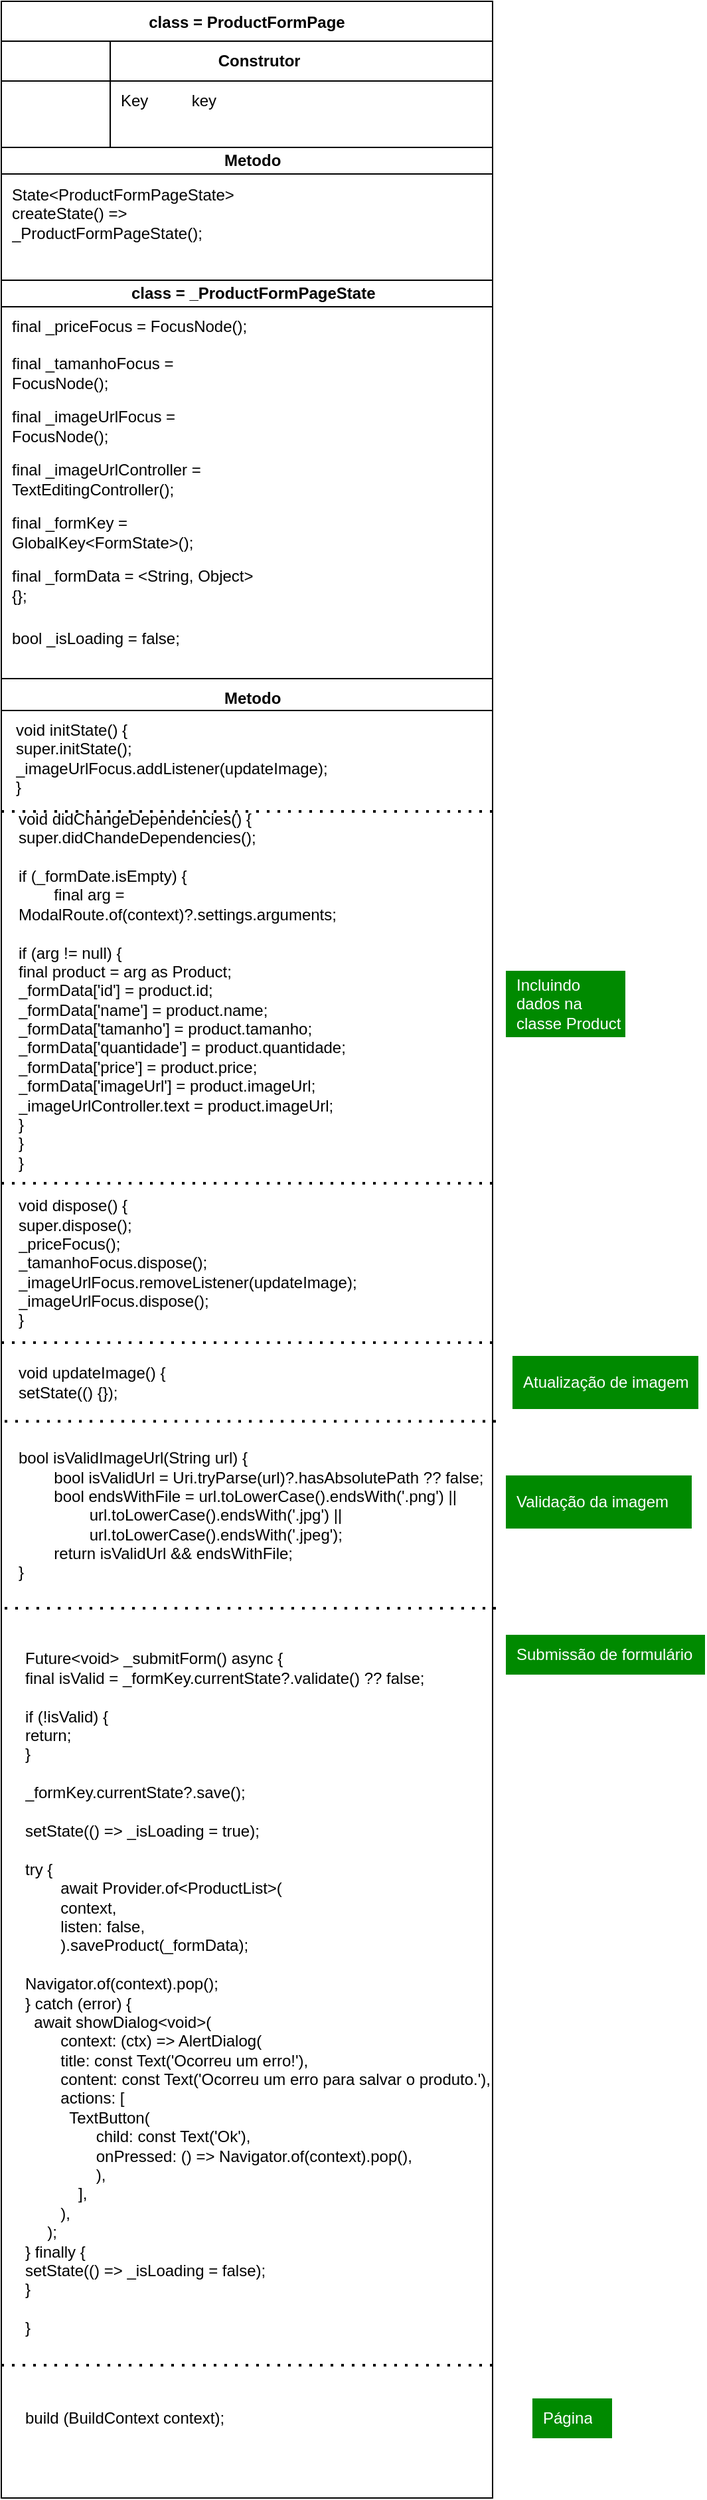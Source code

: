 <mxfile>
    <diagram id="OjUisruULqEreYU6n0Wc" name="Página-1">
        <mxGraphModel dx="1808" dy="437" grid="1" gridSize="10" guides="1" tooltips="1" connect="1" arrows="1" fold="1" page="1" pageScale="1" pageWidth="827" pageHeight="1169" math="0" shadow="0">
            <root>
                <mxCell id="0"/>
                <mxCell id="1" parent="0"/>
                <mxCell id="2" value="State&amp;lt;ProductFormPageState&amp;gt; createState() =&amp;gt; _ProductFormPageState();" style="shape=partialRectangle;html=1;whiteSpace=wrap;connectable=0;fillColor=none;top=0;left=0;bottom=0;right=0;align=left;spacingLeft=6;overflow=hidden;pointerEvents=1;movable=0;resizable=0;rotatable=0;deletable=0;editable=0;" parent="1" vertex="1">
                    <mxGeometry x="-190" y="180" width="210" height="60" as="geometry">
                        <mxRectangle width="140" height="20" as="alternateBounds"/>
                    </mxGeometry>
                </mxCell>
                <mxCell id="7" value="" style="endArrow=none;html=1;movable=0;resizable=0;rotatable=0;deletable=0;editable=0;connectable=0;" parent="1" edge="1">
                    <mxGeometry width="50" height="50" relative="1" as="geometry">
                        <mxPoint x="-190" y="160" as="sourcePoint"/>
                        <mxPoint x="10" y="160" as="targetPoint"/>
                    </mxGeometry>
                </mxCell>
                <mxCell id="8" value="&lt;b&gt;Metodo&lt;/b&gt;" style="shape=partialRectangle;html=1;whiteSpace=wrap;connectable=0;fillColor=none;top=0;left=0;bottom=0;right=0;align=left;spacingLeft=6;overflow=hidden;pointerEvents=1;movable=0;resizable=0;rotatable=0;deletable=0;editable=0;" parent="1" vertex="1">
                    <mxGeometry x="-30" y="160" width="60" height="20" as="geometry">
                        <mxRectangle width="140" height="20" as="alternateBounds"/>
                    </mxGeometry>
                </mxCell>
                <mxCell id="9" value="" style="endArrow=none;html=1;movable=0;resizable=0;rotatable=0;deletable=0;editable=0;connectable=0;" parent="1" edge="1">
                    <mxGeometry width="50" height="50" relative="1" as="geometry">
                        <mxPoint x="-190" y="180" as="sourcePoint"/>
                        <mxPoint x="180" y="180" as="targetPoint"/>
                    </mxGeometry>
                </mxCell>
                <mxCell id="10" value="class = ProductFormPage" style="shape=table;startSize=30;container=1;collapsible=0;childLayout=tableLayout;fixedRows=1;rowLines=0;fontStyle=1;align=center;pointerEvents=1;movable=0;resizable=0;rotatable=0;deletable=0;editable=0;connectable=0;" parent="1" vertex="1">
                    <mxGeometry x="-190" y="50" width="370" height="1880" as="geometry"/>
                </mxCell>
                <mxCell id="11" value="" style="shape=partialRectangle;html=1;whiteSpace=wrap;collapsible=0;dropTarget=0;pointerEvents=1;fillColor=none;top=0;left=0;bottom=1;right=0;points=[[0,0.5],[1,0.5]];portConstraint=eastwest;movable=0;resizable=0;rotatable=0;deletable=0;editable=0;connectable=0;" parent="10" vertex="1">
                    <mxGeometry y="30" width="370" height="30" as="geometry"/>
                </mxCell>
                <mxCell id="12" value="" style="shape=partialRectangle;html=1;whiteSpace=wrap;connectable=0;fillColor=none;top=0;left=0;bottom=0;right=0;overflow=hidden;pointerEvents=1;movable=0;resizable=0;rotatable=0;deletable=0;editable=0;" parent="11" vertex="1">
                    <mxGeometry width="82" height="30" as="geometry">
                        <mxRectangle width="82" height="30" as="alternateBounds"/>
                    </mxGeometry>
                </mxCell>
                <mxCell id="13" value="&lt;b&gt;&amp;nbsp; &amp;nbsp; &amp;nbsp; &amp;nbsp; &amp;nbsp; &amp;nbsp; &amp;nbsp; &amp;nbsp; &amp;nbsp; &amp;nbsp; &amp;nbsp; Construtor&lt;/b&gt;" style="shape=partialRectangle;html=1;whiteSpace=wrap;connectable=0;fillColor=none;top=0;left=0;bottom=0;right=0;align=left;spacingLeft=6;overflow=hidden;pointerEvents=1;movable=0;resizable=0;rotatable=0;deletable=0;editable=0;" parent="11" vertex="1">
                    <mxGeometry x="82" width="288" height="30" as="geometry">
                        <mxRectangle width="288" height="30" as="alternateBounds"/>
                    </mxGeometry>
                </mxCell>
                <mxCell id="14" value="" style="shape=partialRectangle;html=1;whiteSpace=wrap;collapsible=0;dropTarget=0;pointerEvents=1;fillColor=none;top=0;left=0;bottom=0;right=0;points=[[0,0.5],[1,0.5]];portConstraint=eastwest;movable=0;resizable=0;rotatable=0;deletable=0;editable=0;connectable=0;" parent="10" vertex="1">
                    <mxGeometry y="60" width="370" height="30" as="geometry"/>
                </mxCell>
                <mxCell id="15" value="" style="shape=partialRectangle;html=1;whiteSpace=wrap;connectable=0;fillColor=none;top=0;left=0;bottom=0;right=0;overflow=hidden;pointerEvents=1;movable=0;resizable=0;rotatable=0;deletable=0;editable=0;" parent="14" vertex="1">
                    <mxGeometry width="82" height="30" as="geometry">
                        <mxRectangle width="82" height="30" as="alternateBounds"/>
                    </mxGeometry>
                </mxCell>
                <mxCell id="16" value="Key&lt;span style=&quot;white-space: pre&quot;&gt;&#9;&lt;/span&gt;&lt;span style=&quot;white-space: pre&quot;&gt;&#9;&lt;/span&gt;key" style="shape=partialRectangle;html=1;whiteSpace=wrap;connectable=0;fillColor=none;top=0;left=0;bottom=0;right=0;align=left;spacingLeft=6;overflow=hidden;pointerEvents=1;movable=0;resizable=0;rotatable=0;deletable=0;editable=0;" parent="14" vertex="1">
                    <mxGeometry x="82" width="288" height="30" as="geometry">
                        <mxRectangle width="288" height="30" as="alternateBounds"/>
                    </mxGeometry>
                </mxCell>
                <mxCell id="17" value="" style="shape=partialRectangle;html=1;whiteSpace=wrap;collapsible=0;dropTarget=0;pointerEvents=1;fillColor=none;top=0;left=0;bottom=0;right=0;points=[[0,0.5],[1,0.5]];portConstraint=eastwest;movable=0;resizable=0;rotatable=0;deletable=0;editable=0;connectable=0;" parent="10" vertex="1">
                    <mxGeometry y="90" width="370" height="20" as="geometry"/>
                </mxCell>
                <mxCell id="18" value="" style="shape=partialRectangle;html=1;whiteSpace=wrap;connectable=0;fillColor=none;top=0;left=0;bottom=0;right=0;overflow=hidden;pointerEvents=1;movable=0;resizable=0;rotatable=0;deletable=0;editable=0;" parent="17" vertex="1">
                    <mxGeometry width="82" height="20" as="geometry">
                        <mxRectangle width="82" height="20" as="alternateBounds"/>
                    </mxGeometry>
                </mxCell>
                <mxCell id="19" value="" style="shape=partialRectangle;html=1;whiteSpace=wrap;connectable=0;fillColor=none;top=0;left=0;bottom=0;right=0;align=left;spacingLeft=6;overflow=hidden;pointerEvents=1;movable=0;resizable=0;rotatable=0;deletable=0;editable=0;" parent="17" vertex="1">
                    <mxGeometry x="82" width="288" height="20" as="geometry">
                        <mxRectangle width="288" height="20" as="alternateBounds"/>
                    </mxGeometry>
                </mxCell>
                <mxCell id="20" value="" style="endArrow=none;html=1;movable=0;resizable=0;rotatable=0;deletable=0;editable=0;connectable=0;" edge="1" parent="1">
                    <mxGeometry width="50" height="50" relative="1" as="geometry">
                        <mxPoint x="-190" y="260" as="sourcePoint"/>
                        <mxPoint x="180" y="260" as="targetPoint"/>
                    </mxGeometry>
                </mxCell>
                <mxCell id="21" value="" style="endArrow=none;html=1;movable=0;resizable=0;rotatable=0;deletable=0;editable=0;connectable=0;" edge="1" parent="1">
                    <mxGeometry width="50" height="50" relative="1" as="geometry">
                        <mxPoint x="-190" y="280" as="sourcePoint"/>
                        <mxPoint x="180" y="280" as="targetPoint"/>
                        <Array as="points">
                            <mxPoint x="-90" y="280"/>
                        </Array>
                    </mxGeometry>
                </mxCell>
                <mxCell id="22" value="&lt;b&gt;class = _ProductFormPageState&lt;/b&gt;" style="shape=partialRectangle;html=1;whiteSpace=wrap;connectable=0;fillColor=none;top=0;left=0;bottom=0;right=0;align=left;spacingLeft=6;overflow=hidden;pointerEvents=1;movable=0;resizable=0;rotatable=0;deletable=0;editable=0;" vertex="1" parent="1">
                    <mxGeometry x="-100" y="250" width="200" height="40" as="geometry">
                        <mxRectangle width="140" height="20" as="alternateBounds"/>
                    </mxGeometry>
                </mxCell>
                <mxCell id="23" value="final _priceFocus = FocusNode();" style="shape=partialRectangle;html=1;whiteSpace=wrap;connectable=0;fillColor=none;top=0;left=0;bottom=0;right=0;align=left;spacingLeft=6;overflow=hidden;pointerEvents=1;movable=0;resizable=0;rotatable=0;deletable=0;editable=0;" vertex="1" parent="1">
                    <mxGeometry x="-190" y="280" width="190" height="30" as="geometry">
                        <mxRectangle width="156" height="30" as="alternateBounds"/>
                    </mxGeometry>
                </mxCell>
                <mxCell id="24" value="final _tamanhoFocus = FocusNode();" style="shape=partialRectangle;html=1;whiteSpace=wrap;connectable=0;fillColor=none;top=0;left=0;bottom=0;right=0;align=left;spacingLeft=6;overflow=hidden;pointerEvents=1;movable=0;resizable=0;rotatable=0;deletable=0;editable=0;" vertex="1" parent="1">
                    <mxGeometry x="-190" y="310" width="190" height="40" as="geometry">
                        <mxRectangle width="156" height="30" as="alternateBounds"/>
                    </mxGeometry>
                </mxCell>
                <mxCell id="25" value="final _imageUrlFocus = FocusNode();" style="shape=partialRectangle;html=1;whiteSpace=wrap;connectable=0;fillColor=none;top=0;left=0;bottom=0;right=0;align=left;spacingLeft=6;overflow=hidden;pointerEvents=1;movable=0;resizable=0;rotatable=0;deletable=0;editable=0;" vertex="1" parent="1">
                    <mxGeometry x="-190" y="350" width="190" height="40" as="geometry">
                        <mxRectangle width="156" height="30" as="alternateBounds"/>
                    </mxGeometry>
                </mxCell>
                <mxCell id="26" value="final _imageUrlController = TextEditingController();" style="shape=partialRectangle;html=1;whiteSpace=wrap;connectable=0;fillColor=none;top=0;left=0;bottom=0;right=0;align=left;spacingLeft=6;overflow=hidden;pointerEvents=1;movable=0;resizable=0;rotatable=0;deletable=0;editable=0;" vertex="1" parent="1">
                    <mxGeometry x="-190" y="390" width="190" height="40" as="geometry">
                        <mxRectangle width="156" height="30" as="alternateBounds"/>
                    </mxGeometry>
                </mxCell>
                <mxCell id="27" value="final _formKey = GlobalKey&amp;lt;FormState&amp;gt;();" style="shape=partialRectangle;html=1;whiteSpace=wrap;connectable=0;fillColor=none;top=0;left=0;bottom=0;right=0;align=left;spacingLeft=6;overflow=hidden;pointerEvents=1;movable=0;resizable=0;rotatable=0;deletable=0;editable=0;" vertex="1" parent="1">
                    <mxGeometry x="-190" y="430" width="190" height="40" as="geometry">
                        <mxRectangle width="156" height="30" as="alternateBounds"/>
                    </mxGeometry>
                </mxCell>
                <mxCell id="28" value="final _formData = &amp;lt;String, Object&amp;gt;{};" style="shape=partialRectangle;html=1;whiteSpace=wrap;connectable=0;fillColor=none;top=0;left=0;bottom=0;right=0;align=left;spacingLeft=6;overflow=hidden;pointerEvents=1;movable=0;resizable=0;rotatable=0;deletable=0;editable=0;" vertex="1" parent="1">
                    <mxGeometry x="-190" y="470" width="190" height="40" as="geometry">
                        <mxRectangle width="156" height="30" as="alternateBounds"/>
                    </mxGeometry>
                </mxCell>
                <mxCell id="29" value="bool _isLoading = false;" style="shape=partialRectangle;html=1;whiteSpace=wrap;connectable=0;fillColor=none;top=0;left=0;bottom=0;right=0;align=left;spacingLeft=6;overflow=hidden;pointerEvents=1;movable=0;resizable=0;rotatable=0;deletable=0;editable=0;" vertex="1" parent="1">
                    <mxGeometry x="-190" y="510" width="190" height="40" as="geometry">
                        <mxRectangle width="156" height="30" as="alternateBounds"/>
                    </mxGeometry>
                </mxCell>
                <mxCell id="30" value="" style="endArrow=none;html=1;movable=0;resizable=0;rotatable=0;deletable=0;editable=0;connectable=0;" edge="1" parent="1">
                    <mxGeometry width="50" height="50" relative="1" as="geometry">
                        <mxPoint x="-190" y="560" as="sourcePoint"/>
                        <mxPoint x="180" y="560" as="targetPoint"/>
                    </mxGeometry>
                </mxCell>
                <mxCell id="31" value="" style="endArrow=none;html=1;movable=0;resizable=0;rotatable=0;deletable=0;editable=0;connectable=0;" edge="1" parent="1">
                    <mxGeometry width="50" height="50" relative="1" as="geometry">
                        <mxPoint x="-190" y="584" as="sourcePoint"/>
                        <mxPoint x="180" y="584" as="targetPoint"/>
                    </mxGeometry>
                </mxCell>
                <mxCell id="32" value="&lt;b&gt;Metodo&lt;/b&gt;" style="shape=partialRectangle;html=1;whiteSpace=wrap;connectable=0;fillColor=none;top=0;left=0;bottom=0;right=0;align=left;spacingLeft=6;overflow=hidden;pointerEvents=1;movable=0;resizable=0;rotatable=0;deletable=0;editable=0;" vertex="1" parent="1">
                    <mxGeometry x="-30" y="565" width="60" height="20" as="geometry">
                        <mxRectangle width="140" height="20" as="alternateBounds"/>
                    </mxGeometry>
                </mxCell>
                <mxCell id="33" value="void initState() {&lt;br&gt;super.initState();&lt;br&gt;_imageUrlFocus.addListener(updateImage);&lt;br&gt;}" style="shape=partialRectangle;html=1;whiteSpace=wrap;connectable=0;fillColor=none;top=0;left=0;bottom=0;right=0;align=left;spacingLeft=6;overflow=hidden;pointerEvents=1;movable=0;resizable=0;rotatable=0;deletable=0;editable=0;" vertex="1" parent="1">
                    <mxGeometry x="-187.5" y="585" width="245" height="70" as="geometry">
                        <mxRectangle width="140" height="20" as="alternateBounds"/>
                    </mxGeometry>
                </mxCell>
                <mxCell id="34" value="void didChangeDependencies() {&lt;br&gt;super.didChandeDependencies();&lt;br&gt;&lt;br&gt;if (_formDate.isEmpty) {&lt;br&gt;&lt;span style=&quot;white-space: pre&quot;&gt;&#9;&lt;/span&gt;final arg = ModalRoute.of(context)?.settings.arguments;&lt;br&gt;&lt;br&gt;if (arg != null) {&lt;br&gt;final product = arg as Product;&lt;br&gt;_formData['id'] = product.id;&lt;br&gt;_formData['name'] = product.name;&lt;br&gt;_formData['tamanho'] = product.tamanho;&lt;br&gt;_formData['quantidade'] = product.quantidade;&lt;br&gt;_formData['price'] = product.price;&lt;br&gt;_formData['imageUrl'] = product.imageUrl;&lt;br&gt;_imageUrlController.text = product.imageUrl;&lt;br&gt;}&lt;br&gt;}&lt;br&gt;}" style="shape=partialRectangle;html=1;whiteSpace=wrap;connectable=0;fillColor=none;top=0;left=0;bottom=0;right=0;align=left;spacingLeft=6;overflow=hidden;pointerEvents=1;movable=0;resizable=0;rotatable=0;deletable=0;editable=0;" vertex="1" parent="1">
                    <mxGeometry x="-185" y="640" width="255" height="310" as="geometry">
                        <mxRectangle width="140" height="20" as="alternateBounds"/>
                    </mxGeometry>
                </mxCell>
                <mxCell id="35" value="Incluindo dados na classe Product" style="shape=partialRectangle;html=1;whiteSpace=wrap;connectable=0;fillColor=#008a00;top=0;left=0;bottom=0;right=0;align=left;spacingLeft=6;overflow=hidden;pointerEvents=1;fontColor=#ffffff;strokeColor=#005700;" vertex="1" parent="1">
                    <mxGeometry x="190" y="780" width="90" height="50" as="geometry">
                        <mxRectangle width="140" height="20" as="alternateBounds"/>
                    </mxGeometry>
                </mxCell>
                <mxCell id="37" value="void dispose() {&lt;br&gt;super.dispose();&lt;br&gt;_priceFocus();&lt;br&gt;_tamanhoFocus.dispose();&lt;br&gt;_imageUrlFocus.removeListener(updateImage);&lt;br&gt;_imageUrlFocus.dispose();&lt;br&gt;}" style="shape=partialRectangle;html=1;whiteSpace=wrap;connectable=0;fillColor=none;top=0;left=0;bottom=0;right=0;align=left;spacingLeft=6;overflow=hidden;pointerEvents=1;movable=0;resizable=0;rotatable=0;deletable=0;editable=0;" vertex="1" parent="1">
                    <mxGeometry x="-185" y="940" width="275" height="120" as="geometry">
                        <mxRectangle width="140" height="20" as="alternateBounds"/>
                    </mxGeometry>
                </mxCell>
                <mxCell id="38" value="void updateImage() {&lt;br&gt;setState(() {});&lt;br&gt;" style="shape=partialRectangle;html=1;whiteSpace=wrap;connectable=0;fillColor=none;top=0;left=0;bottom=0;right=0;align=left;spacingLeft=6;overflow=hidden;pointerEvents=1;movable=0;resizable=0;rotatable=0;deletable=0;editable=0;" vertex="1" parent="1">
                    <mxGeometry x="-185" y="1060" width="245" height="60" as="geometry">
                        <mxRectangle width="140" height="20" as="alternateBounds"/>
                    </mxGeometry>
                </mxCell>
                <mxCell id="39" value="bool isValidImageUrl(String url) {&lt;br&gt;&lt;span style=&quot;white-space: pre&quot;&gt;&#9;&lt;/span&gt;bool isValidUrl = Uri.tryParse(url)?.hasAbsolutePath ?? false;&lt;br&gt;&lt;span style=&quot;white-space: pre&quot;&gt;&#9;&lt;/span&gt;bool endsWithFile = url.toLowerCase().endsWith('.png') ||&amp;nbsp;&lt;br&gt;&lt;span style=&quot;white-space: pre&quot;&gt;&#9;&lt;/span&gt;&lt;span style=&quot;white-space: pre&quot;&gt;&#9;&lt;/span&gt;url.toLowerCase().endsWith('.jpg') ||&lt;br&gt;&lt;span style=&quot;white-space: pre&quot;&gt;&#9;&lt;/span&gt;&lt;span style=&quot;white-space: pre&quot;&gt;&#9;&lt;/span&gt;url.toLowerCase().endsWith('.jpeg');&lt;br&gt;&lt;span style=&quot;white-space: pre&quot;&gt;&#9;&lt;/span&gt;return isValidUrl &amp;amp;&amp;amp; endsWithFile;&lt;br&gt;}" style="shape=partialRectangle;html=1;whiteSpace=wrap;connectable=0;fillColor=none;top=0;left=0;bottom=0;right=0;align=left;spacingLeft=6;overflow=hidden;pointerEvents=1;" vertex="1" parent="1">
                    <mxGeometry x="-185" y="1120" width="415" height="140" as="geometry">
                        <mxRectangle width="140" height="20" as="alternateBounds"/>
                    </mxGeometry>
                </mxCell>
                <mxCell id="40" value="Validação da imagem" style="shape=partialRectangle;html=1;whiteSpace=wrap;connectable=0;fillColor=#008a00;top=0;left=0;bottom=0;right=0;align=left;spacingLeft=6;overflow=hidden;pointerEvents=1;fontColor=#ffffff;strokeColor=#005700;" vertex="1" parent="1">
                    <mxGeometry x="190" y="1160" width="140" height="40" as="geometry">
                        <mxRectangle width="140" height="20" as="alternateBounds"/>
                    </mxGeometry>
                </mxCell>
                <mxCell id="41" value="Future&amp;lt;void&amp;gt; _submitForm() async {&lt;br&gt;final isValid = _formKey.currentState?.validate() ?? false;&lt;br&gt;&lt;br&gt;if (!isValid) {&lt;br&gt;return;&lt;br&gt;}&lt;br&gt;&lt;br&gt;_formKey.currentState?.save();&lt;br&gt;&lt;br&gt;setState(() =&amp;gt; _isLoading = true);&lt;br&gt;&lt;br&gt;try {&lt;br&gt;&lt;span style=&quot;white-space: pre&quot;&gt;&#9;&lt;/span&gt;await Provider.of&amp;lt;ProductList&amp;gt;(&lt;br&gt;&lt;span style=&quot;white-space: pre&quot;&gt;&#9;&lt;/span&gt;context,&lt;br&gt;&lt;span style=&quot;white-space: pre&quot;&gt;&#9;&lt;/span&gt;listen: false,&lt;br&gt;&lt;span style=&quot;white-space: pre&quot;&gt;&#9;&lt;/span&gt;).saveProduct(_formData);&lt;br&gt;&lt;br&gt;Navigator.of(context).pop();&lt;br&gt;} catch (error) {&lt;br&gt;&amp;nbsp; await showDialog&amp;lt;void&amp;gt;(&lt;br&gt;&lt;span style=&quot;white-space: pre&quot;&gt;&#9;&lt;/span&gt;context: (ctx) =&amp;gt; AlertDialog(&lt;br&gt;&lt;span style=&quot;white-space: pre&quot;&gt;&#9;&lt;/span&gt;title: const Text('Ocorreu um erro!'),&lt;br&gt;&lt;span style=&quot;white-space: pre&quot;&gt;&#9;&lt;/span&gt;content: const Text('Ocorreu um erro para salvar o produto.'),&lt;br&gt;&lt;span style=&quot;white-space: pre&quot;&gt;&#9;&lt;/span&gt;actions: [&lt;br&gt;&lt;span style=&quot;white-space: pre&quot;&gt;&#9;&lt;/span&gt;&amp;nbsp; TextButton(&lt;br&gt;&lt;span style=&quot;white-space: pre&quot;&gt;&lt;span style=&quot;white-space: pre&quot;&gt;&#9;&lt;/span&gt;&lt;span style=&quot;white-space: pre&quot;&gt;&#9;&lt;/span&gt;child: const Text('Ok'),&lt;br/&gt;&lt;span style=&quot;white-space: pre&quot;&gt;&#9;&lt;/span&gt;&lt;span style=&quot;white-space: pre&quot;&gt;&#9;&lt;/span&gt;onPressed: () =&amp;gt; Navigator.of(context).pop(),&lt;/span&gt;&lt;br&gt;&lt;span style=&quot;white-space: pre&quot;&gt;&#9;&lt;/span&gt;&lt;span style=&quot;white-space: pre&quot;&gt;&#9;&lt;/span&gt;),&lt;br&gt;&lt;span style=&quot;white-space: pre&quot;&gt;&#9;&lt;/span&gt;&amp;nbsp; &amp;nbsp; ],&lt;br&gt;&lt;span style=&quot;white-space: pre&quot;&gt;&#9;&lt;/span&gt;),&lt;br&gt;&amp;nbsp; &amp;nbsp; &amp;nbsp;);&lt;br&gt;} finally {&lt;br&gt;setState(() =&amp;gt; _isLoading = false);&lt;br&gt;}&lt;br&gt;&lt;br&gt;}" style="shape=partialRectangle;html=1;whiteSpace=wrap;connectable=0;fillColor=none;top=0;left=0;bottom=0;right=0;align=left;spacingLeft=6;overflow=hidden;pointerEvents=1;" vertex="1" parent="1">
                    <mxGeometry x="-180" y="1260" width="420" height="580" as="geometry">
                        <mxRectangle width="140" height="20" as="alternateBounds"/>
                    </mxGeometry>
                </mxCell>
                <mxCell id="42" value="Submissão de formulário" style="shape=partialRectangle;html=1;whiteSpace=wrap;connectable=0;fillColor=#008a00;top=0;left=0;bottom=0;right=0;align=left;spacingLeft=6;overflow=hidden;pointerEvents=1;fontColor=#ffffff;strokeColor=#005700;" vertex="1" parent="1">
                    <mxGeometry x="190" y="1280" width="150" height="30" as="geometry">
                        <mxRectangle width="140" height="20" as="alternateBounds"/>
                    </mxGeometry>
                </mxCell>
                <mxCell id="43" value="build (BuildContext context);" style="shape=partialRectangle;html=1;whiteSpace=wrap;connectable=0;fillColor=none;top=0;left=0;bottom=0;right=0;align=left;spacingLeft=6;overflow=hidden;pointerEvents=1;movable=0;resizable=0;rotatable=0;deletable=0;editable=0;" vertex="1" parent="1">
                    <mxGeometry x="-180" y="1840" width="245" height="60" as="geometry">
                        <mxRectangle width="140" height="20" as="alternateBounds"/>
                    </mxGeometry>
                </mxCell>
                <mxCell id="44" value="" style="endArrow=none;html=1;movable=0;resizable=0;rotatable=0;deletable=0;editable=0;connectable=0;" edge="1" parent="1">
                    <mxGeometry width="50" height="50" relative="1" as="geometry">
                        <mxPoint x="-190" y="160" as="sourcePoint"/>
                        <mxPoint x="180" y="160" as="targetPoint"/>
                    </mxGeometry>
                </mxCell>
                <mxCell id="45" value="" style="endArrow=none;dashed=1;html=1;dashPattern=1 3;strokeWidth=2;movable=0;resizable=0;rotatable=0;deletable=0;editable=0;connectable=0;" edge="1" parent="1">
                    <mxGeometry width="50" height="50" relative="1" as="geometry">
                        <mxPoint x="-190" y="660" as="sourcePoint"/>
                        <mxPoint x="180" y="660" as="targetPoint"/>
                    </mxGeometry>
                </mxCell>
                <mxCell id="46" value="" style="endArrow=none;dashed=1;html=1;dashPattern=1 3;strokeWidth=2;movable=0;resizable=0;rotatable=0;deletable=0;editable=0;connectable=0;" edge="1" parent="1">
                    <mxGeometry width="50" height="50" relative="1" as="geometry">
                        <mxPoint x="-190" y="940" as="sourcePoint"/>
                        <mxPoint x="180" y="940" as="targetPoint"/>
                    </mxGeometry>
                </mxCell>
                <mxCell id="47" value="" style="endArrow=none;dashed=1;html=1;dashPattern=1 3;strokeWidth=2;movable=0;resizable=0;rotatable=0;deletable=0;editable=0;connectable=0;" edge="1" parent="1">
                    <mxGeometry width="50" height="50" relative="1" as="geometry">
                        <mxPoint x="-190" y="1060" as="sourcePoint"/>
                        <mxPoint x="180" y="1060" as="targetPoint"/>
                    </mxGeometry>
                </mxCell>
                <mxCell id="48" value="" style="endArrow=none;dashed=1;html=1;dashPattern=1 3;strokeWidth=2;movable=0;resizable=0;rotatable=0;deletable=0;editable=0;connectable=0;" edge="1" parent="1">
                    <mxGeometry width="50" height="50" relative="1" as="geometry">
                        <mxPoint x="-187.5" y="1119.31" as="sourcePoint"/>
                        <mxPoint x="182.5" y="1119.31" as="targetPoint"/>
                        <Array as="points">
                            <mxPoint x="2.5" y="1119.31"/>
                        </Array>
                    </mxGeometry>
                </mxCell>
                <mxCell id="49" value="" style="endArrow=none;dashed=1;html=1;dashPattern=1 3;strokeWidth=2;movable=0;resizable=0;rotatable=0;deletable=0;editable=0;connectable=0;" edge="1" parent="1">
                    <mxGeometry width="50" height="50" relative="1" as="geometry">
                        <mxPoint x="-187.5" y="1260" as="sourcePoint"/>
                        <mxPoint x="182.5" y="1260" as="targetPoint"/>
                        <Array as="points">
                            <mxPoint x="2.5" y="1260"/>
                        </Array>
                    </mxGeometry>
                </mxCell>
                <mxCell id="50" value="" style="endArrow=none;dashed=1;html=1;dashPattern=1 3;strokeWidth=2;movable=0;resizable=0;rotatable=0;deletable=0;editable=0;connectable=0;" edge="1" parent="1">
                    <mxGeometry width="50" height="50" relative="1" as="geometry">
                        <mxPoint x="-190" y="1830.0" as="sourcePoint"/>
                        <mxPoint x="180" y="1830.0" as="targetPoint"/>
                        <Array as="points">
                            <mxPoint y="1830"/>
                        </Array>
                    </mxGeometry>
                </mxCell>
                <mxCell id="51" value="Atualização de imagem" style="shape=partialRectangle;html=1;whiteSpace=wrap;connectable=0;fillColor=#008a00;top=0;left=0;bottom=0;right=0;align=left;spacingLeft=6;overflow=hidden;pointerEvents=1;fontColor=#ffffff;strokeColor=#005700;" vertex="1" parent="1">
                    <mxGeometry x="195" y="1070" width="140" height="40" as="geometry">
                        <mxRectangle width="140" height="20" as="alternateBounds"/>
                    </mxGeometry>
                </mxCell>
                <mxCell id="52" value="Página" style="shape=partialRectangle;html=1;whiteSpace=wrap;connectable=0;fillColor=#008a00;top=0;left=0;bottom=0;right=0;align=left;spacingLeft=6;overflow=hidden;pointerEvents=1;fontColor=#ffffff;strokeColor=#005700;" vertex="1" parent="1">
                    <mxGeometry x="210" y="1855" width="60" height="30" as="geometry">
                        <mxRectangle width="140" height="20" as="alternateBounds"/>
                    </mxGeometry>
                </mxCell>
            </root>
        </mxGraphModel>
    </diagram>
</mxfile>
